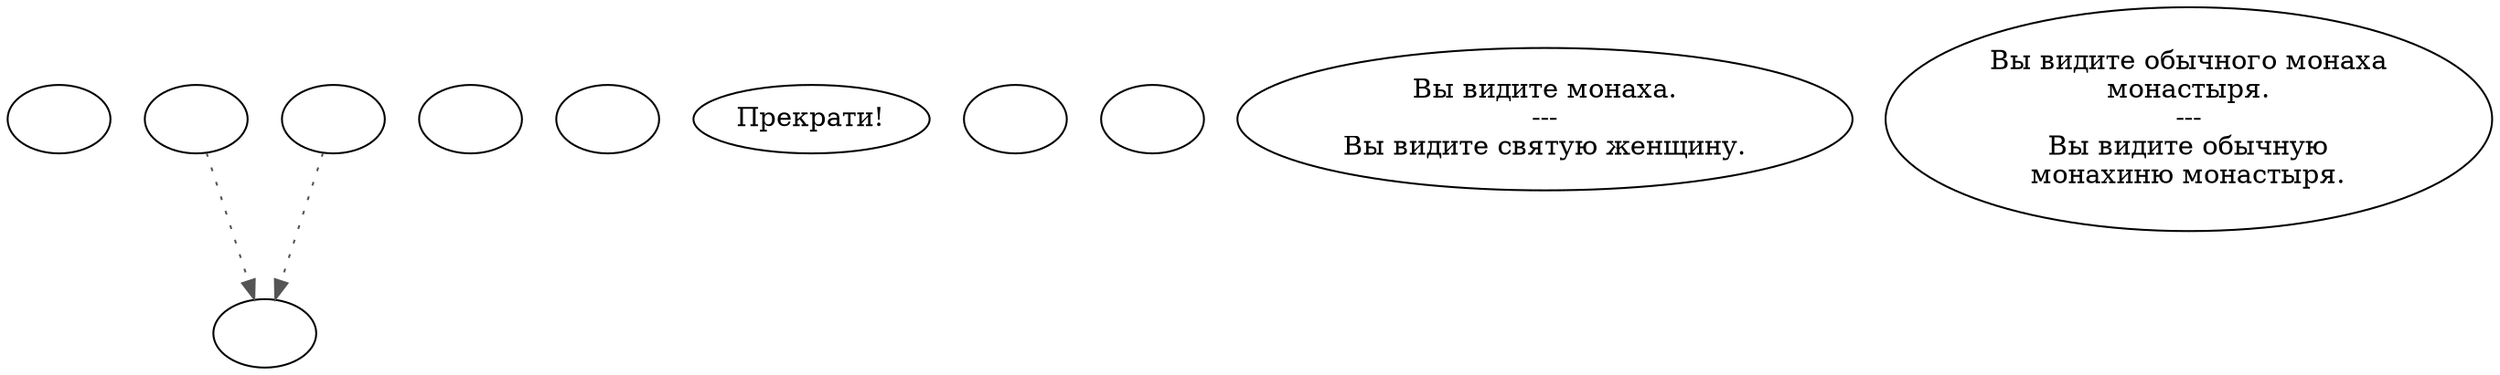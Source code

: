 digraph amonk1 {
  "start" [style=filled       fillcolor="#FFFFFF"       color="#000000"]
  "start" [label=""]
  "timed_event_p_proc" [style=filled       fillcolor="#FFFFFF"       color="#000000"]
  "timed_event_p_proc" -> "Node001" [style=dotted color="#555555"]
  "timed_event_p_proc" [label=""]
  "talk_p_proc" [style=filled       fillcolor="#FFFFFF"       color="#000000"]
  "talk_p_proc" -> "Node001" [style=dotted color="#555555"]
  "talk_p_proc" [label=""]
  "map_enter_p_proc" [style=filled       fillcolor="#FFFFFF"       color="#000000"]
  "map_enter_p_proc" [label=""]
  "destroy_p_proc" [style=filled       fillcolor="#FFFFFF"       color="#000000"]
  "destroy_p_proc" [label=""]
  "pickup_p_proc" [style=filled       fillcolor="#FFFFFF"       color="#000000"]
  "pickup_p_proc" [label="Прекрати!"]
  "Node001" [style=filled       fillcolor="#FFFFFF"       color="#000000"]
  "Node001" [label=""]
  "push_p_proc" [style=filled       fillcolor="#FFFFFF"       color="#000000"]
  "push_p_proc" [label=""]
  "damage_p_proc" [style=filled       fillcolor="#FFFFFF"       color="#000000"]
  "damage_p_proc" [label=""]
  "look_at_p_proc" [style=filled       fillcolor="#FFFFFF"       color="#000000"]
  "look_at_p_proc" [label="Вы видите монаха.\n---\nВы видите святую женщину."]
  "description_p_proc" [style=filled       fillcolor="#FFFFFF"       color="#000000"]
  "description_p_proc" [label="Вы видите обычного монаха\nмонастыря.\n---\nВы видите обычную\nмонахиню монастыря."]
}
